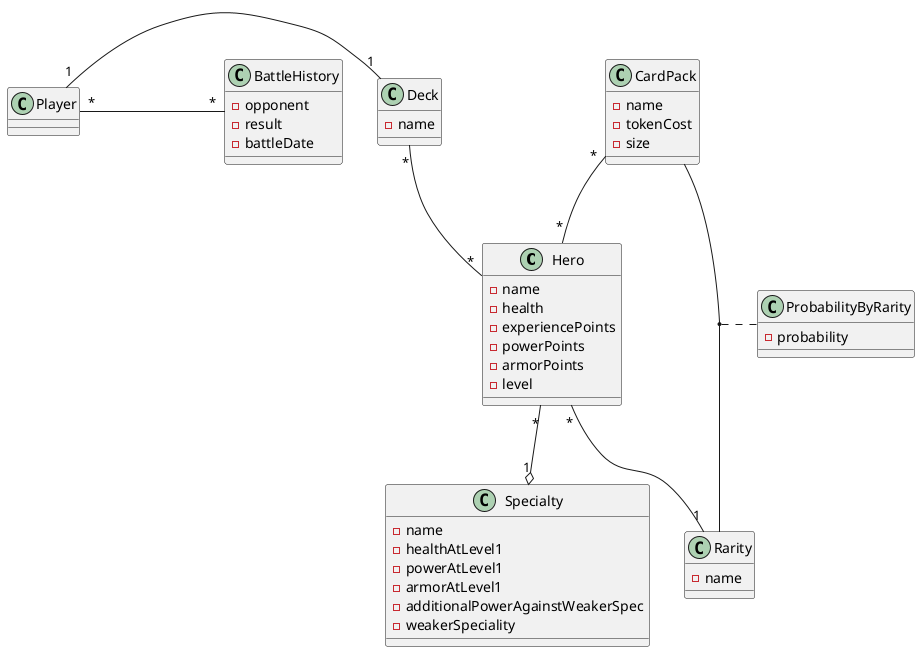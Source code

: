@startuml
class Hero{
    - name
    - health
    - experiencePoints
    - powerPoints
    - armorPoints
    - level
}

class Specialty {
    - name
    - healthAtLevel1
    - powerAtLevel1
    - armorAtLevel1
    - additionalPowerAgainstWeakerSpec
    - weakerSpeciality
}
class CardPack{
    - name
    - tokenCost
    - size
}
class ProbabilityByRarity {
      - probability

}
class Rarity{
      - name
}
class Deck  {
    - name
}
class Player {

}
class BattleHistory{
     - opponent
     - result
     - battleDate
}
Player "1"- "1" Deck:\t\t\t\t\t
Player "*"-"*" BattleHistory:\t\t\t\t
Hero "*"-"1" Rarity:\t\t\t\t
Hero "*" --o "1" Specialty
Deck "*" --"*" Hero :"\t\t\t\t\t"
CardPack "*" --"*" Hero :"\t\t\t\t"
(CardPack,Rarity) .. ProbabilityByRarity
@end